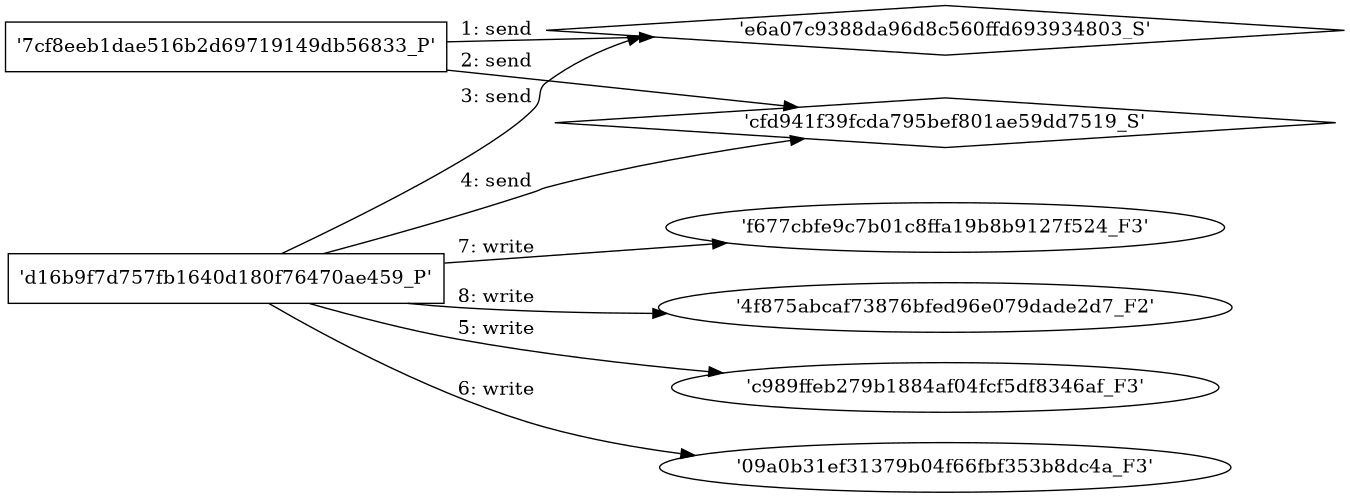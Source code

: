 digraph "D:\Learning\Paper\apt\基于CTI的攻击预警\Dataset\攻击图\ASGfromALLCTI\Threat Source newsletter (Sept. 12, 2019).dot" {
rankdir="LR"
size="9"
fixedsize="false"
splines="true"
nodesep=0.3
ranksep=0
fontsize=10
overlap="scalexy"
engine= "neato"
	"'e6a07c9388da96d8c560ffd693934803_S'" [node_type=Socket shape=diamond]
	"'7cf8eeb1dae516b2d69719149db56833_P'" [node_type=Process shape=box]
	"'7cf8eeb1dae516b2d69719149db56833_P'" -> "'e6a07c9388da96d8c560ffd693934803_S'" [label="1: send"]
	"'cfd941f39fcda795bef801ae59dd7519_S'" [node_type=Socket shape=diamond]
	"'7cf8eeb1dae516b2d69719149db56833_P'" [node_type=Process shape=box]
	"'7cf8eeb1dae516b2d69719149db56833_P'" -> "'cfd941f39fcda795bef801ae59dd7519_S'" [label="2: send"]
	"'e6a07c9388da96d8c560ffd693934803_S'" [node_type=Socket shape=diamond]
	"'d16b9f7d757fb1640d180f76470ae459_P'" [node_type=Process shape=box]
	"'d16b9f7d757fb1640d180f76470ae459_P'" -> "'e6a07c9388da96d8c560ffd693934803_S'" [label="3: send"]
	"'cfd941f39fcda795bef801ae59dd7519_S'" [node_type=Socket shape=diamond]
	"'d16b9f7d757fb1640d180f76470ae459_P'" [node_type=Process shape=box]
	"'d16b9f7d757fb1640d180f76470ae459_P'" -> "'cfd941f39fcda795bef801ae59dd7519_S'" [label="4: send"]
	"'c989ffeb279b1884af04fcf5df8346af_F3'" [node_type=file shape=ellipse]
	"'d16b9f7d757fb1640d180f76470ae459_P'" [node_type=Process shape=box]
	"'d16b9f7d757fb1640d180f76470ae459_P'" -> "'c989ffeb279b1884af04fcf5df8346af_F3'" [label="5: write"]
	"'09a0b31ef31379b04f66fbf353b8dc4a_F3'" [node_type=file shape=ellipse]
	"'d16b9f7d757fb1640d180f76470ae459_P'" [node_type=Process shape=box]
	"'d16b9f7d757fb1640d180f76470ae459_P'" -> "'09a0b31ef31379b04f66fbf353b8dc4a_F3'" [label="6: write"]
	"'f677cbfe9c7b01c8ffa19b8b9127f524_F3'" [node_type=file shape=ellipse]
	"'d16b9f7d757fb1640d180f76470ae459_P'" [node_type=Process shape=box]
	"'d16b9f7d757fb1640d180f76470ae459_P'" -> "'f677cbfe9c7b01c8ffa19b8b9127f524_F3'" [label="7: write"]
	"'4f875abcaf73876bfed96e079dade2d7_F2'" [node_type=file shape=ellipse]
	"'d16b9f7d757fb1640d180f76470ae459_P'" [node_type=Process shape=box]
	"'d16b9f7d757fb1640d180f76470ae459_P'" -> "'4f875abcaf73876bfed96e079dade2d7_F2'" [label="8: write"]
}
